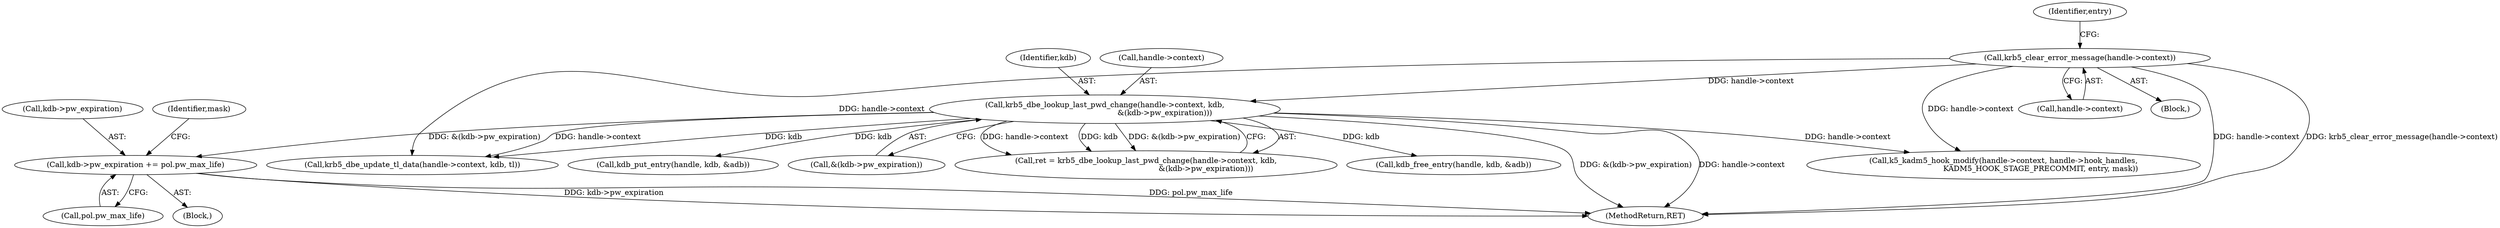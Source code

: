 digraph "0_krb5_b863de7fbf080b15e347a736fdda0a82d42f4f6b_0@pointer" {
"1000307" [label="(Call,kdb->pw_expiration += pol.pw_max_life)"];
"1000295" [label="(Call,krb5_dbe_lookup_last_pwd_change(handle->context, kdb,\n                                                  &(kdb->pw_expiration)))"];
"1000128" [label="(Call,krb5_clear_error_message(handle->context))"];
"1000454" [label="(Call,krb5_dbe_update_tl_data(handle->context, kdb, tl))"];
"1000311" [label="(Call,pol.pw_max_life)"];
"1000134" [label="(Identifier,entry)"];
"1000307" [label="(Call,kdb->pw_expiration += pol.pw_max_life)"];
"1000492" [label="(Call,k5_kadm5_hook_modify(handle->context, handle->hook_handles,\n                               KADM5_HOOK_STAGE_PRECOMMIT, entry, mask))"];
"1000129" [label="(Call,handle->context)"];
"1000507" [label="(Call,kdb_put_entry(handle, kdb, &adb))"];
"1000292" [label="(Block,)"];
"1000555" [label="(MethodReturn,RET)"];
"1000295" [label="(Call,krb5_dbe_lookup_last_pwd_change(handle->context, kdb,\n                                                  &(kdb->pw_expiration)))"];
"1000300" [label="(Call,&(kdb->pw_expiration))"];
"1000293" [label="(Call,ret = krb5_dbe_lookup_last_pwd_change(handle->context, kdb,\n                                                  &(kdb->pw_expiration)))"];
"1000296" [label="(Call,handle->context)"];
"1000110" [label="(Block,)"];
"1000308" [label="(Call,kdb->pw_expiration)"];
"1000128" [label="(Call,krb5_clear_error_message(handle->context))"];
"1000299" [label="(Identifier,kdb)"];
"1000324" [label="(Identifier,mask)"];
"1000548" [label="(Call,kdb_free_entry(handle, kdb, &adb))"];
"1000307" -> "1000292"  [label="AST: "];
"1000307" -> "1000311"  [label="CFG: "];
"1000308" -> "1000307"  [label="AST: "];
"1000311" -> "1000307"  [label="AST: "];
"1000324" -> "1000307"  [label="CFG: "];
"1000307" -> "1000555"  [label="DDG: pol.pw_max_life"];
"1000307" -> "1000555"  [label="DDG: kdb->pw_expiration"];
"1000295" -> "1000307"  [label="DDG: &(kdb->pw_expiration)"];
"1000295" -> "1000293"  [label="AST: "];
"1000295" -> "1000300"  [label="CFG: "];
"1000296" -> "1000295"  [label="AST: "];
"1000299" -> "1000295"  [label="AST: "];
"1000300" -> "1000295"  [label="AST: "];
"1000293" -> "1000295"  [label="CFG: "];
"1000295" -> "1000555"  [label="DDG: handle->context"];
"1000295" -> "1000555"  [label="DDG: &(kdb->pw_expiration)"];
"1000295" -> "1000293"  [label="DDG: handle->context"];
"1000295" -> "1000293"  [label="DDG: kdb"];
"1000295" -> "1000293"  [label="DDG: &(kdb->pw_expiration)"];
"1000128" -> "1000295"  [label="DDG: handle->context"];
"1000295" -> "1000454"  [label="DDG: handle->context"];
"1000295" -> "1000454"  [label="DDG: kdb"];
"1000295" -> "1000492"  [label="DDG: handle->context"];
"1000295" -> "1000507"  [label="DDG: kdb"];
"1000295" -> "1000548"  [label="DDG: kdb"];
"1000128" -> "1000110"  [label="AST: "];
"1000128" -> "1000129"  [label="CFG: "];
"1000129" -> "1000128"  [label="AST: "];
"1000134" -> "1000128"  [label="CFG: "];
"1000128" -> "1000555"  [label="DDG: handle->context"];
"1000128" -> "1000555"  [label="DDG: krb5_clear_error_message(handle->context)"];
"1000128" -> "1000454"  [label="DDG: handle->context"];
"1000128" -> "1000492"  [label="DDG: handle->context"];
}
